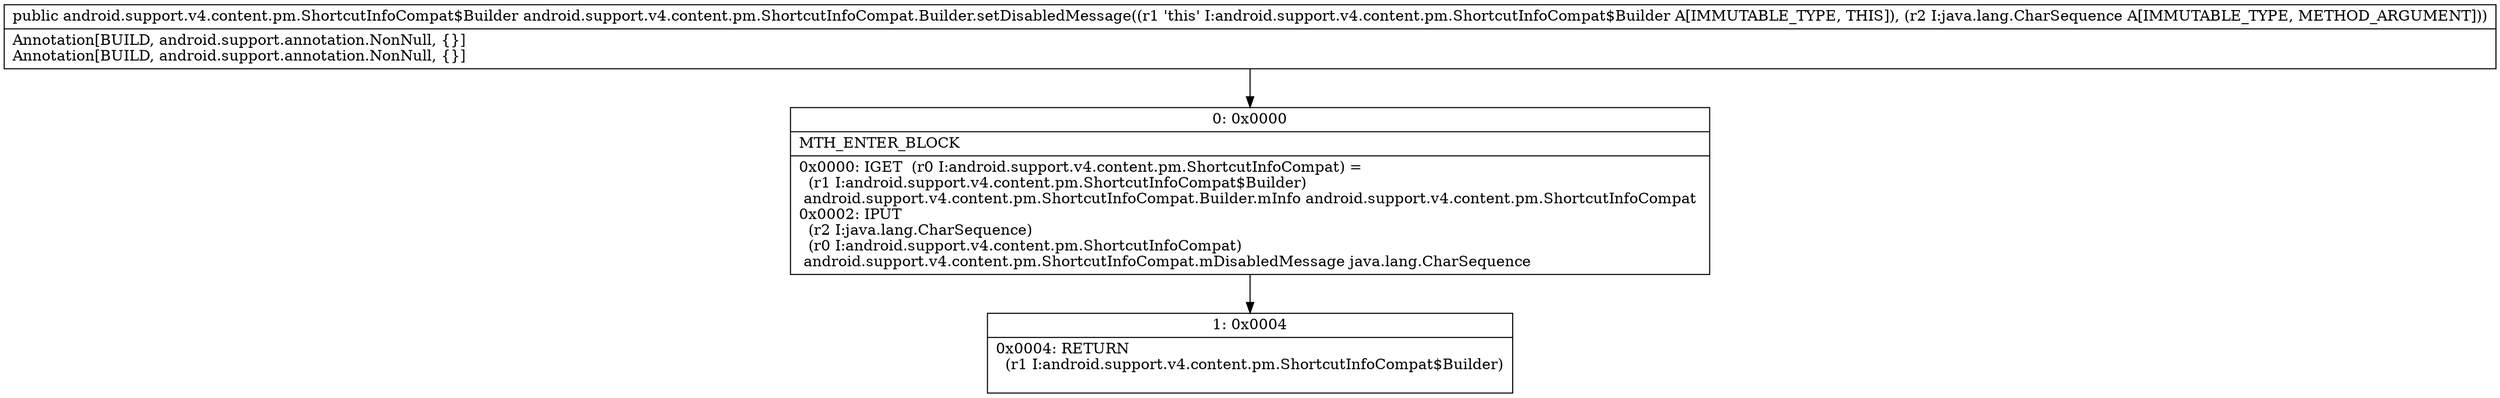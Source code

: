 digraph "CFG forandroid.support.v4.content.pm.ShortcutInfoCompat.Builder.setDisabledMessage(Ljava\/lang\/CharSequence;)Landroid\/support\/v4\/content\/pm\/ShortcutInfoCompat$Builder;" {
Node_0 [shape=record,label="{0\:\ 0x0000|MTH_ENTER_BLOCK\l|0x0000: IGET  (r0 I:android.support.v4.content.pm.ShortcutInfoCompat) = \l  (r1 I:android.support.v4.content.pm.ShortcutInfoCompat$Builder)\l android.support.v4.content.pm.ShortcutInfoCompat.Builder.mInfo android.support.v4.content.pm.ShortcutInfoCompat \l0x0002: IPUT  \l  (r2 I:java.lang.CharSequence)\l  (r0 I:android.support.v4.content.pm.ShortcutInfoCompat)\l android.support.v4.content.pm.ShortcutInfoCompat.mDisabledMessage java.lang.CharSequence \l}"];
Node_1 [shape=record,label="{1\:\ 0x0004|0x0004: RETURN  \l  (r1 I:android.support.v4.content.pm.ShortcutInfoCompat$Builder)\l \l}"];
MethodNode[shape=record,label="{public android.support.v4.content.pm.ShortcutInfoCompat$Builder android.support.v4.content.pm.ShortcutInfoCompat.Builder.setDisabledMessage((r1 'this' I:android.support.v4.content.pm.ShortcutInfoCompat$Builder A[IMMUTABLE_TYPE, THIS]), (r2 I:java.lang.CharSequence A[IMMUTABLE_TYPE, METHOD_ARGUMENT]))  | Annotation[BUILD, android.support.annotation.NonNull, \{\}]\lAnnotation[BUILD, android.support.annotation.NonNull, \{\}]\l}"];
MethodNode -> Node_0;
Node_0 -> Node_1;
}

